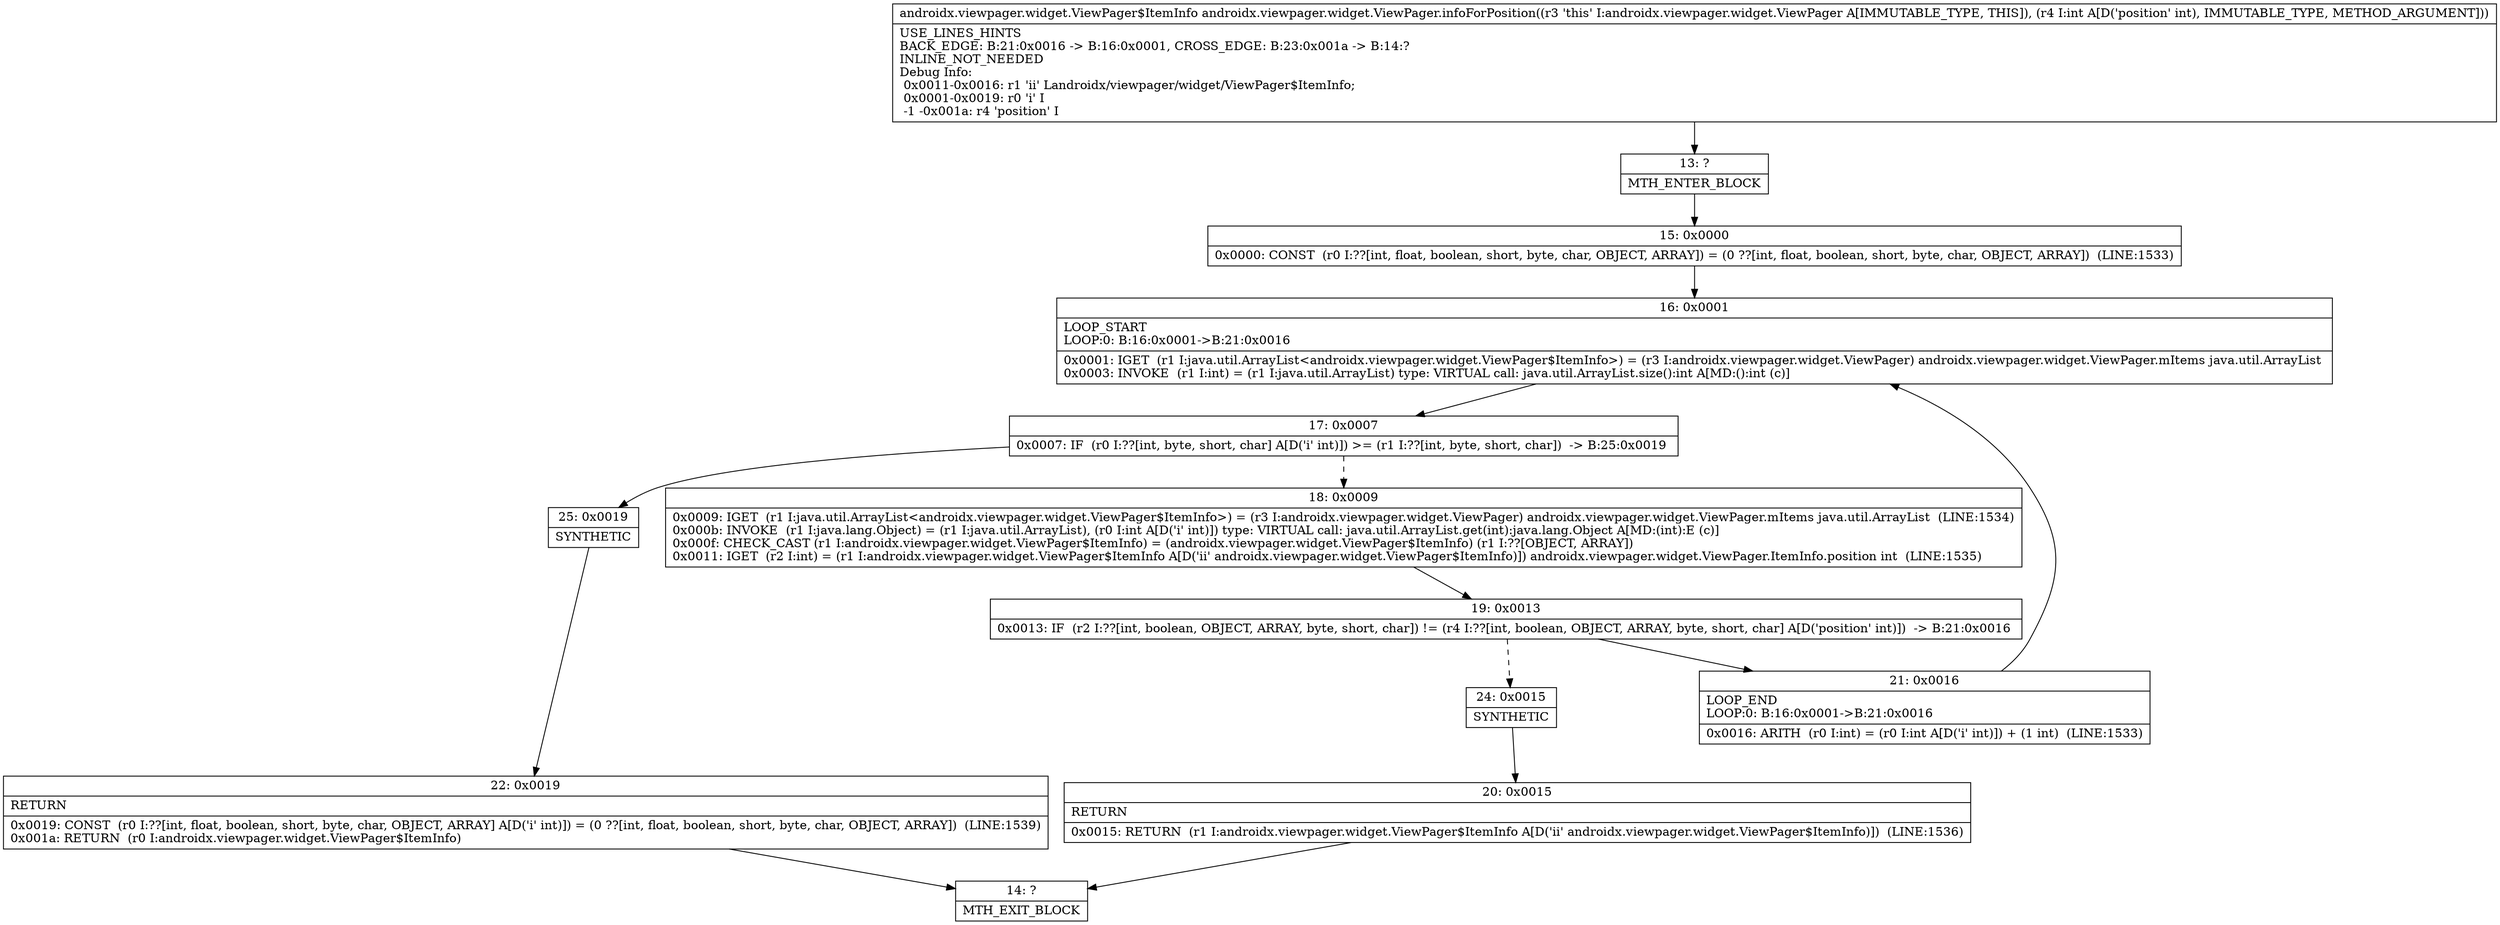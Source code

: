 digraph "CFG forandroidx.viewpager.widget.ViewPager.infoForPosition(I)Landroidx\/viewpager\/widget\/ViewPager$ItemInfo;" {
Node_13 [shape=record,label="{13\:\ ?|MTH_ENTER_BLOCK\l}"];
Node_15 [shape=record,label="{15\:\ 0x0000|0x0000: CONST  (r0 I:??[int, float, boolean, short, byte, char, OBJECT, ARRAY]) = (0 ??[int, float, boolean, short, byte, char, OBJECT, ARRAY])  (LINE:1533)\l}"];
Node_16 [shape=record,label="{16\:\ 0x0001|LOOP_START\lLOOP:0: B:16:0x0001\-\>B:21:0x0016\l|0x0001: IGET  (r1 I:java.util.ArrayList\<androidx.viewpager.widget.ViewPager$ItemInfo\>) = (r3 I:androidx.viewpager.widget.ViewPager) androidx.viewpager.widget.ViewPager.mItems java.util.ArrayList \l0x0003: INVOKE  (r1 I:int) = (r1 I:java.util.ArrayList) type: VIRTUAL call: java.util.ArrayList.size():int A[MD:():int (c)]\l}"];
Node_17 [shape=record,label="{17\:\ 0x0007|0x0007: IF  (r0 I:??[int, byte, short, char] A[D('i' int)]) \>= (r1 I:??[int, byte, short, char])  \-\> B:25:0x0019 \l}"];
Node_18 [shape=record,label="{18\:\ 0x0009|0x0009: IGET  (r1 I:java.util.ArrayList\<androidx.viewpager.widget.ViewPager$ItemInfo\>) = (r3 I:androidx.viewpager.widget.ViewPager) androidx.viewpager.widget.ViewPager.mItems java.util.ArrayList  (LINE:1534)\l0x000b: INVOKE  (r1 I:java.lang.Object) = (r1 I:java.util.ArrayList), (r0 I:int A[D('i' int)]) type: VIRTUAL call: java.util.ArrayList.get(int):java.lang.Object A[MD:(int):E (c)]\l0x000f: CHECK_CAST (r1 I:androidx.viewpager.widget.ViewPager$ItemInfo) = (androidx.viewpager.widget.ViewPager$ItemInfo) (r1 I:??[OBJECT, ARRAY]) \l0x0011: IGET  (r2 I:int) = (r1 I:androidx.viewpager.widget.ViewPager$ItemInfo A[D('ii' androidx.viewpager.widget.ViewPager$ItemInfo)]) androidx.viewpager.widget.ViewPager.ItemInfo.position int  (LINE:1535)\l}"];
Node_19 [shape=record,label="{19\:\ 0x0013|0x0013: IF  (r2 I:??[int, boolean, OBJECT, ARRAY, byte, short, char]) != (r4 I:??[int, boolean, OBJECT, ARRAY, byte, short, char] A[D('position' int)])  \-\> B:21:0x0016 \l}"];
Node_21 [shape=record,label="{21\:\ 0x0016|LOOP_END\lLOOP:0: B:16:0x0001\-\>B:21:0x0016\l|0x0016: ARITH  (r0 I:int) = (r0 I:int A[D('i' int)]) + (1 int)  (LINE:1533)\l}"];
Node_24 [shape=record,label="{24\:\ 0x0015|SYNTHETIC\l}"];
Node_20 [shape=record,label="{20\:\ 0x0015|RETURN\l|0x0015: RETURN  (r1 I:androidx.viewpager.widget.ViewPager$ItemInfo A[D('ii' androidx.viewpager.widget.ViewPager$ItemInfo)])  (LINE:1536)\l}"];
Node_14 [shape=record,label="{14\:\ ?|MTH_EXIT_BLOCK\l}"];
Node_25 [shape=record,label="{25\:\ 0x0019|SYNTHETIC\l}"];
Node_22 [shape=record,label="{22\:\ 0x0019|RETURN\l|0x0019: CONST  (r0 I:??[int, float, boolean, short, byte, char, OBJECT, ARRAY] A[D('i' int)]) = (0 ??[int, float, boolean, short, byte, char, OBJECT, ARRAY])  (LINE:1539)\l0x001a: RETURN  (r0 I:androidx.viewpager.widget.ViewPager$ItemInfo) \l}"];
MethodNode[shape=record,label="{androidx.viewpager.widget.ViewPager$ItemInfo androidx.viewpager.widget.ViewPager.infoForPosition((r3 'this' I:androidx.viewpager.widget.ViewPager A[IMMUTABLE_TYPE, THIS]), (r4 I:int A[D('position' int), IMMUTABLE_TYPE, METHOD_ARGUMENT]))  | USE_LINES_HINTS\lBACK_EDGE: B:21:0x0016 \-\> B:16:0x0001, CROSS_EDGE: B:23:0x001a \-\> B:14:?\lINLINE_NOT_NEEDED\lDebug Info:\l  0x0011\-0x0016: r1 'ii' Landroidx\/viewpager\/widget\/ViewPager$ItemInfo;\l  0x0001\-0x0019: r0 'i' I\l  \-1 \-0x001a: r4 'position' I\l}"];
MethodNode -> Node_13;Node_13 -> Node_15;
Node_15 -> Node_16;
Node_16 -> Node_17;
Node_17 -> Node_18[style=dashed];
Node_17 -> Node_25;
Node_18 -> Node_19;
Node_19 -> Node_21;
Node_19 -> Node_24[style=dashed];
Node_21 -> Node_16;
Node_24 -> Node_20;
Node_20 -> Node_14;
Node_25 -> Node_22;
Node_22 -> Node_14;
}

